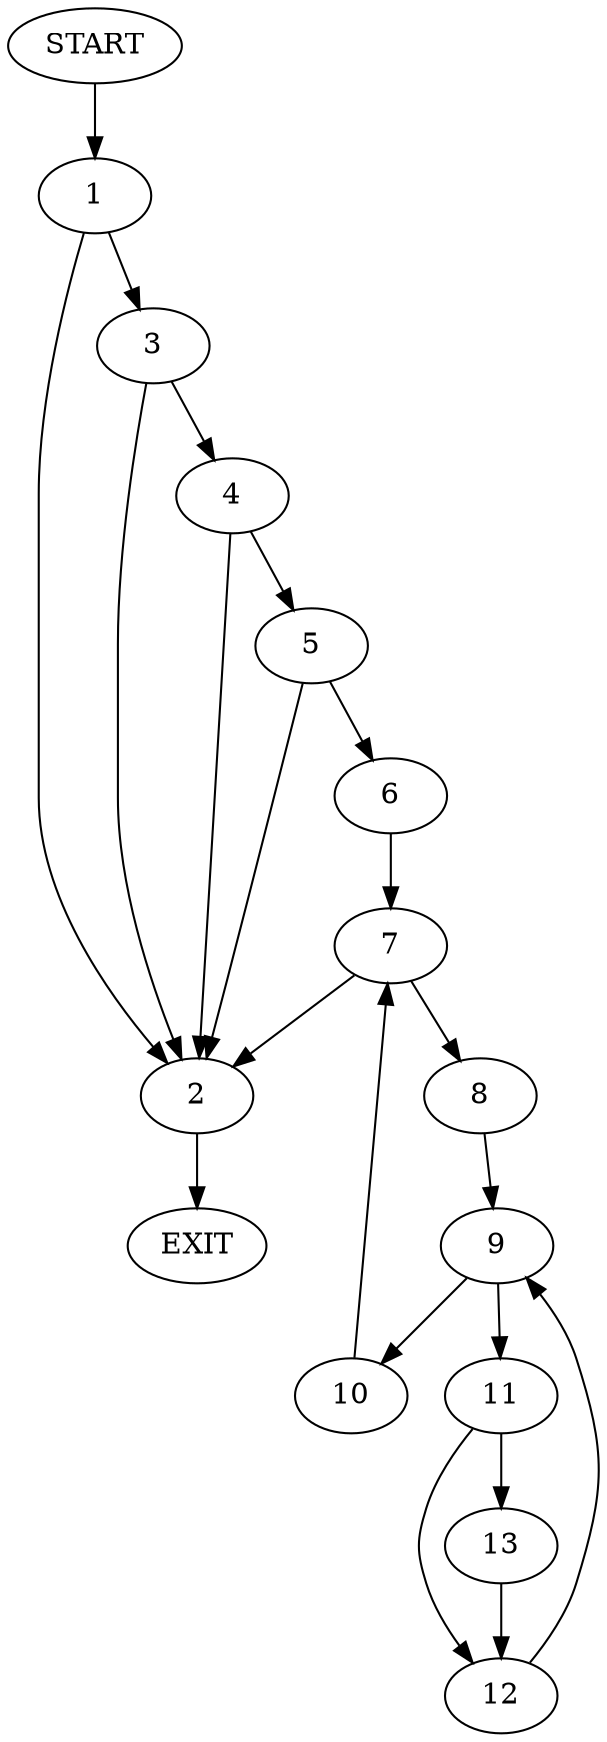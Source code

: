 digraph {
0 [label="START"]
14 [label="EXIT"]
0 -> 1
1 -> 2
1 -> 3
2 -> 14
3 -> 2
3 -> 4
4 -> 5
4 -> 2
5 -> 2
5 -> 6
6 -> 7
7 -> 8
7 -> 2
8 -> 9
9 -> 10
9 -> 11
11 -> 12
11 -> 13
10 -> 7
13 -> 12
12 -> 9
}
